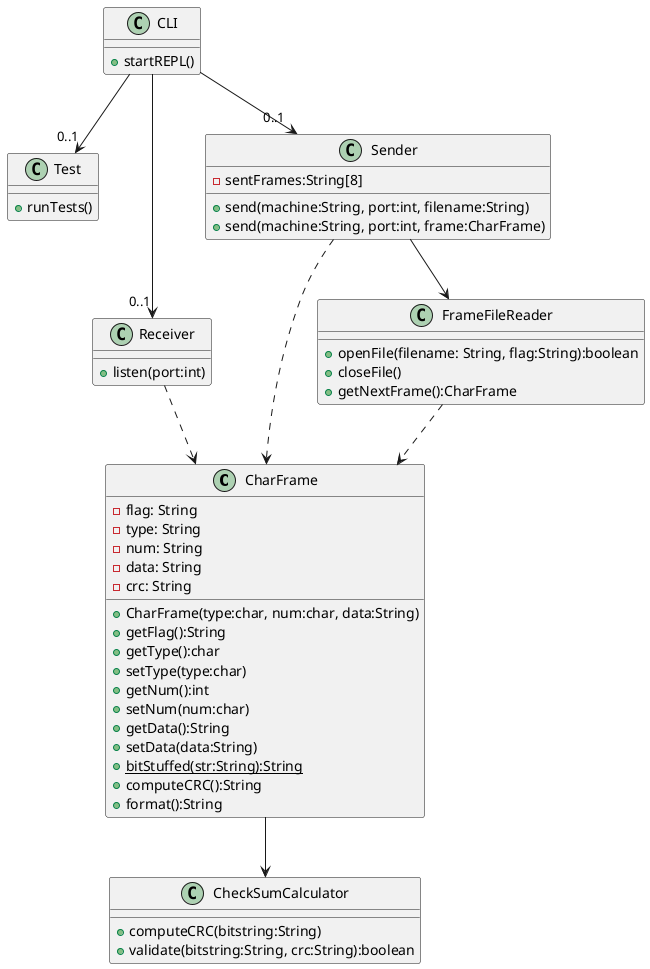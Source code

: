 @startuml
skinparam defaultFontName Courier 10 Pitch
class CharFrame{
	-flag: String
	-type: String
	-num: String
	-data: String
	-crc: String

	/'the idea is for the constructor to immediately convert fields to
	easier to work with bit strings'/
	+CharFrame(type:char, num:char, data:String)
	+getFlag():String
	+getType():char
	+setType(type:char)
	+getNum():int
	+setNum(num:char)
	+getData():String
	+setData(data:String)
	{static} +bitStuffed(str:String):String
	+computeCRC():String
	+format():String
}
class CheckSumCalculator{
	+computeCRC(bitstring:String)
	+validate(bitstring:String, crc:String):boolean
}
class FrameFileReader{

	+openFile(filename: String, flag:String):boolean
	+closeFile()
	+getNextFrame():CharFrame

}
class CLI{
	+startREPL()
}
class Test{
	+runTests()
}
class Receiver{
	+listen(port:int)
}
class Sender{
	-sentFrames:String[8]/'needed to resend'/

	+send(machine:String, port:int, filename:String)
	+send(machine:String, port:int, frame:CharFrame)
}
FrameFileReader ..> CharFrame
CharFrame --> CheckSumCalculator
CLI  --> "0..1" Sender
CLI --> "0..1" Receiver
CLI --> "0..1" Test
Sender --> FrameFileReader
Sender ..> CharFrame
Receiver ..> CharFrame
@enduml
